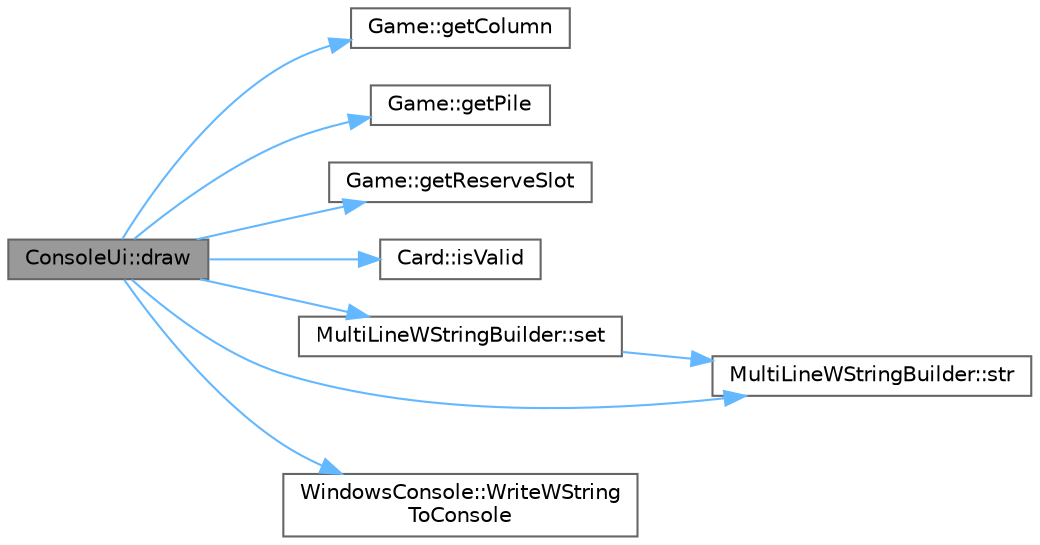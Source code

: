 digraph "ConsoleUi::draw"
{
 // LATEX_PDF_SIZE
  bgcolor="transparent";
  edge [fontname=Helvetica,fontsize=10,labelfontname=Helvetica,labelfontsize=10];
  node [fontname=Helvetica,fontsize=10,shape=box,height=0.2,width=0.4];
  rankdir="LR";
  Node1 [id="Node000001",label="ConsoleUi::draw",height=0.2,width=0.4,color="gray40", fillcolor="grey60", style="filled", fontcolor="black",tooltip="Draws the current state of the game to the console."];
  Node1 -> Node2 [id="edge1_Node000001_Node000002",color="steelblue1",style="solid",tooltip=" "];
  Node2 [id="Node000002",label="Game::getColumn",height=0.2,width=0.4,color="grey40", fillcolor="white", style="filled",URL="$dd/d1f/class_game.html#a8ab101a845743749496084ddedf85284",tooltip="Gets a reference to a column of cards."];
  Node1 -> Node3 [id="edge2_Node000001_Node000003",color="steelblue1",style="solid",tooltip=" "];
  Node3 [id="Node000003",label="Game::getPile",height=0.2,width=0.4,color="grey40", fillcolor="white", style="filled",URL="$dd/d1f/class_game.html#afeef56ba3692626312ee805de3e5483f",tooltip="Gets the pile of drawn cards."];
  Node1 -> Node4 [id="edge3_Node000001_Node000004",color="steelblue1",style="solid",tooltip=" "];
  Node4 [id="Node000004",label="Game::getReserveSlot",height=0.2,width=0.4,color="grey40", fillcolor="white", style="filled",URL="$dd/d1f/class_game.html#a451d6e60b6a27bbb3aa75916e3a43c4c",tooltip="Gets a reserve slot card by index."];
  Node1 -> Node5 [id="edge4_Node000001_Node000005",color="steelblue1",style="solid",tooltip=" "];
  Node5 [id="Node000005",label="Card::isValid",height=0.2,width=0.4,color="grey40", fillcolor="white", style="filled",URL="$d5/d6a/class_card.html#a8a05ca808aae1e9aa54f5525672be650",tooltip="Checks if the card is valid (properly initialized)."];
  Node1 -> Node6 [id="edge5_Node000001_Node000006",color="steelblue1",style="solid",tooltip=" "];
  Node6 [id="Node000006",label="MultiLineWStringBuilder::set",height=0.2,width=0.4,color="grey40", fillcolor="white", style="filled",URL="$da/d6b/class_multi_line_w_string_builder.html#a2d450ea3e7457123e047455cb8135064",tooltip="Sets a substring starting at position (x, y) with optional embedded ANSI color codes."];
  Node6 -> Node7 [id="edge6_Node000006_Node000007",color="steelblue1",style="solid",tooltip=" "];
  Node7 [id="Node000007",label="MultiLineWStringBuilder::str",height=0.2,width=0.4,color="grey40", fillcolor="white", style="filled",URL="$da/d6b/class_multi_line_w_string_builder.html#a3af79e57b2aff0d9a03e024023087c67",tooltip="Converts the stored lines and color layers into a single wide string with embedded ANSI codes."];
  Node1 -> Node7 [id="edge7_Node000001_Node000007",color="steelblue1",style="solid",tooltip=" "];
  Node1 -> Node8 [id="edge8_Node000001_Node000008",color="steelblue1",style="solid",tooltip=" "];
  Node8 [id="Node000008",label="WindowsConsole::WriteWString\lToConsole",height=0.2,width=0.4,color="grey40", fillcolor="white", style="filled",URL="$dc/dc2/namespace_windows_console.html#afcfbd1b378b5776b5f7c837940c09f7a",tooltip="Writes a wide-character string (std::wstring) directly to the Windows console."];
}
